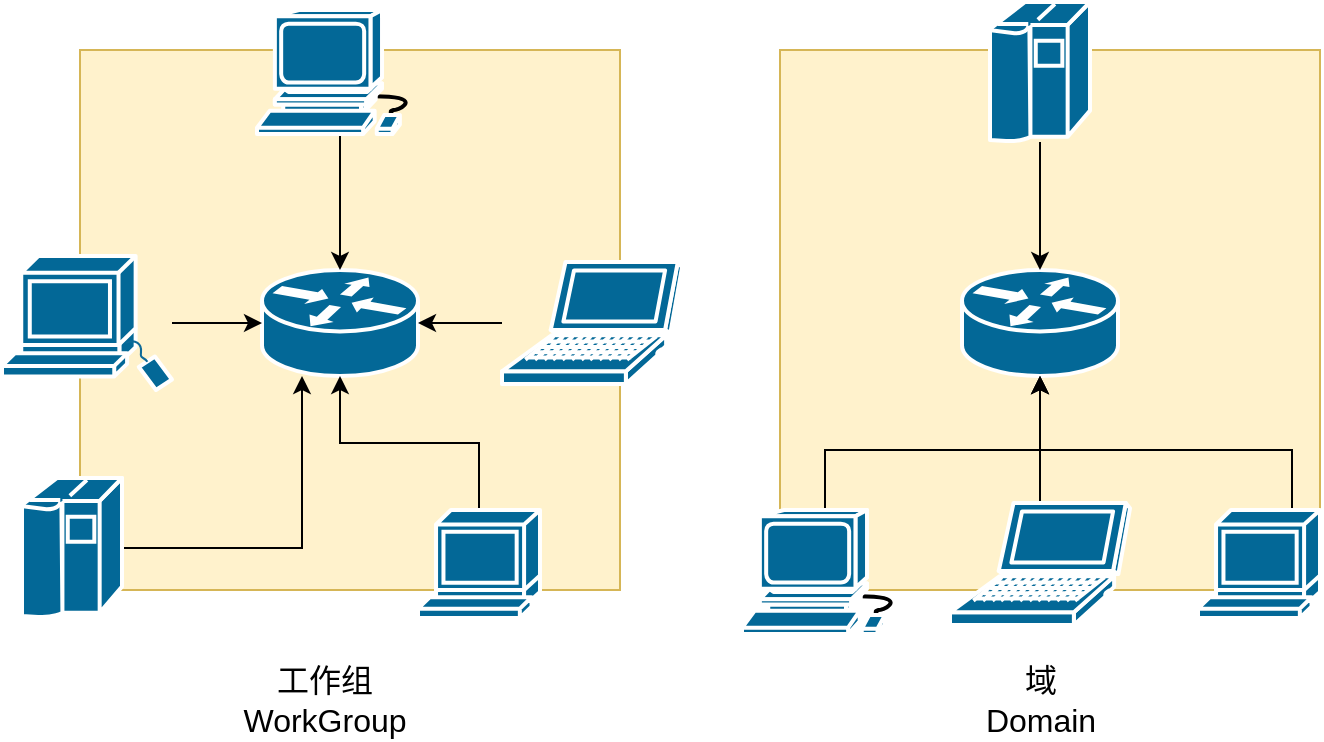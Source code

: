 <mxfile version="12.6.5" type="device"><diagram id="67WB8dhcfDGUW3ALZ5JH" name="第 1 页"><mxGraphModel dx="1422" dy="862" grid="1" gridSize="10" guides="1" tooltips="1" connect="1" arrows="1" fold="1" page="1" pageScale="1" pageWidth="827" pageHeight="1169" math="0" shadow="0"><root><mxCell id="0"/><mxCell id="1" parent="0"/><mxCell id="LahJ2uMK67VkIvrEtWet-16" value="" style="whiteSpace=wrap;html=1;aspect=fixed;fillColor=#fff2cc;strokeColor=#d6b656;" vertex="1" parent="1"><mxGeometry x="149" y="310" width="270" height="270" as="geometry"/></mxCell><mxCell id="LahJ2uMK67VkIvrEtWet-3" value="" style="shape=mxgraph.cisco.routers.router;html=1;pointerEvents=1;dashed=0;fillColor=#036897;strokeColor=#ffffff;strokeWidth=2;verticalLabelPosition=bottom;verticalAlign=top;align=center;outlineConnect=0;" vertex="1" parent="1"><mxGeometry x="240" y="420" width="78" height="53" as="geometry"/></mxCell><mxCell id="LahJ2uMK67VkIvrEtWet-9" style="edgeStyle=orthogonalEdgeStyle;rounded=0;orthogonalLoop=1;jettySize=auto;html=1;" edge="1" parent="1" source="LahJ2uMK67VkIvrEtWet-4" target="LahJ2uMK67VkIvrEtWet-3"><mxGeometry relative="1" as="geometry"/></mxCell><mxCell id="LahJ2uMK67VkIvrEtWet-4" value="" style="shape=mxgraph.cisco.computers_and_peripherals.laptop;html=1;pointerEvents=1;dashed=0;fillColor=#036897;strokeColor=#ffffff;strokeWidth=2;verticalLabelPosition=bottom;verticalAlign=top;align=center;outlineConnect=0;" vertex="1" parent="1"><mxGeometry x="360" y="416" width="90" height="61" as="geometry"/></mxCell><mxCell id="LahJ2uMK67VkIvrEtWet-8" style="edgeStyle=orthogonalEdgeStyle;rounded=0;orthogonalLoop=1;jettySize=auto;html=1;" edge="1" parent="1" source="LahJ2uMK67VkIvrEtWet-5" target="LahJ2uMK67VkIvrEtWet-3"><mxGeometry relative="1" as="geometry"/></mxCell><mxCell id="LahJ2uMK67VkIvrEtWet-5" value="" style="shape=mxgraph.cisco.computers_and_peripherals.terminal;html=1;pointerEvents=1;dashed=0;fillColor=#036897;strokeColor=#ffffff;strokeWidth=2;verticalLabelPosition=bottom;verticalAlign=top;align=center;outlineConnect=0;" vertex="1" parent="1"><mxGeometry x="318" y="540" width="61" height="54" as="geometry"/></mxCell><mxCell id="LahJ2uMK67VkIvrEtWet-10" style="edgeStyle=orthogonalEdgeStyle;rounded=0;orthogonalLoop=1;jettySize=auto;html=1;" edge="1" parent="1" source="LahJ2uMK67VkIvrEtWet-6" target="LahJ2uMK67VkIvrEtWet-3"><mxGeometry relative="1" as="geometry"/></mxCell><mxCell id="LahJ2uMK67VkIvrEtWet-6" value="" style="shape=mxgraph.cisco.computers_and_peripherals.sun_workstation;html=1;pointerEvents=1;dashed=0;fillColor=#036897;strokeColor=#ffffff;strokeWidth=2;verticalLabelPosition=bottom;verticalAlign=top;align=center;outlineConnect=0;" vertex="1" parent="1"><mxGeometry x="110" y="413" width="85" height="67" as="geometry"/></mxCell><mxCell id="LahJ2uMK67VkIvrEtWet-12" style="edgeStyle=orthogonalEdgeStyle;rounded=0;orthogonalLoop=1;jettySize=auto;html=1;" edge="1" parent="1" source="LahJ2uMK67VkIvrEtWet-11" target="LahJ2uMK67VkIvrEtWet-3"><mxGeometry relative="1" as="geometry"/></mxCell><mxCell id="LahJ2uMK67VkIvrEtWet-11" value="" style="shape=mxgraph.cisco.computers_and_peripherals.workstation;html=1;pointerEvents=1;dashed=0;fillColor=#036897;strokeColor=#ffffff;strokeWidth=2;verticalLabelPosition=bottom;verticalAlign=top;align=center;outlineConnect=0;" vertex="1" parent="1"><mxGeometry x="237.5" y="290" width="83" height="62" as="geometry"/></mxCell><mxCell id="LahJ2uMK67VkIvrEtWet-15" style="edgeStyle=orthogonalEdgeStyle;rounded=0;orthogonalLoop=1;jettySize=auto;html=1;" edge="1" parent="1" source="LahJ2uMK67VkIvrEtWet-14" target="LahJ2uMK67VkIvrEtWet-3"><mxGeometry relative="1" as="geometry"><Array as="points"><mxPoint x="260" y="559"/></Array></mxGeometry></mxCell><mxCell id="LahJ2uMK67VkIvrEtWet-14" value="" style="shape=mxgraph.cisco.computers_and_peripherals.ibm_mainframe;html=1;pointerEvents=1;dashed=0;fillColor=#036897;strokeColor=#ffffff;strokeWidth=2;verticalLabelPosition=bottom;verticalAlign=top;align=center;outlineConnect=0;" vertex="1" parent="1"><mxGeometry x="120" y="524" width="50" height="70" as="geometry"/></mxCell><mxCell id="LahJ2uMK67VkIvrEtWet-17" value="工作组&lt;br style=&quot;font-size: 16px;&quot;&gt;WorkGroup" style="text;html=1;align=center;verticalAlign=middle;resizable=0;points=[];autosize=1;fontSize=16;" vertex="1" parent="1"><mxGeometry x="220.5" y="615" width="100" height="40" as="geometry"/></mxCell><mxCell id="LahJ2uMK67VkIvrEtWet-18" value="" style="whiteSpace=wrap;html=1;aspect=fixed;fillColor=#fff2cc;strokeColor=#d6b656;" vertex="1" parent="1"><mxGeometry x="499" y="310" width="270" height="270" as="geometry"/></mxCell><mxCell id="LahJ2uMK67VkIvrEtWet-19" value="" style="shape=mxgraph.cisco.routers.router;html=1;pointerEvents=1;dashed=0;fillColor=#036897;strokeColor=#ffffff;strokeWidth=2;verticalLabelPosition=bottom;verticalAlign=top;align=center;outlineConnect=0;" vertex="1" parent="1"><mxGeometry x="590" y="420" width="78" height="53" as="geometry"/></mxCell><mxCell id="LahJ2uMK67VkIvrEtWet-20" style="edgeStyle=orthogonalEdgeStyle;rounded=0;orthogonalLoop=1;jettySize=auto;html=1;" edge="1" parent="1" source="LahJ2uMK67VkIvrEtWet-21" target="LahJ2uMK67VkIvrEtWet-19"><mxGeometry relative="1" as="geometry"/></mxCell><mxCell id="LahJ2uMK67VkIvrEtWet-21" value="" style="shape=mxgraph.cisco.computers_and_peripherals.laptop;html=1;pointerEvents=1;dashed=0;fillColor=#036897;strokeColor=#ffffff;strokeWidth=2;verticalLabelPosition=bottom;verticalAlign=top;align=center;outlineConnect=0;" vertex="1" parent="1"><mxGeometry x="584" y="536.5" width="90" height="61" as="geometry"/></mxCell><mxCell id="LahJ2uMK67VkIvrEtWet-22" style="edgeStyle=orthogonalEdgeStyle;rounded=0;orthogonalLoop=1;jettySize=auto;html=1;" edge="1" parent="1" source="LahJ2uMK67VkIvrEtWet-23" target="LahJ2uMK67VkIvrEtWet-19"><mxGeometry relative="1" as="geometry"><Array as="points"><mxPoint x="755" y="510"/><mxPoint x="629" y="510"/></Array></mxGeometry></mxCell><mxCell id="LahJ2uMK67VkIvrEtWet-23" value="" style="shape=mxgraph.cisco.computers_and_peripherals.terminal;html=1;pointerEvents=1;dashed=0;fillColor=#036897;strokeColor=#ffffff;strokeWidth=2;verticalLabelPosition=bottom;verticalAlign=top;align=center;outlineConnect=0;" vertex="1" parent="1"><mxGeometry x="708" y="540" width="61" height="54" as="geometry"/></mxCell><mxCell id="LahJ2uMK67VkIvrEtWet-26" style="edgeStyle=orthogonalEdgeStyle;rounded=0;orthogonalLoop=1;jettySize=auto;html=1;" edge="1" parent="1" source="LahJ2uMK67VkIvrEtWet-27" target="LahJ2uMK67VkIvrEtWet-19"><mxGeometry relative="1" as="geometry"><Array as="points"><mxPoint x="522" y="510"/><mxPoint x="629" y="510"/></Array></mxGeometry></mxCell><mxCell id="LahJ2uMK67VkIvrEtWet-27" value="" style="shape=mxgraph.cisco.computers_and_peripherals.workstation;html=1;pointerEvents=1;dashed=0;fillColor=#036897;strokeColor=#ffffff;strokeWidth=2;verticalLabelPosition=bottom;verticalAlign=top;align=center;outlineConnect=0;" vertex="1" parent="1"><mxGeometry x="480" y="540" width="83" height="62" as="geometry"/></mxCell><mxCell id="LahJ2uMK67VkIvrEtWet-31" style="edgeStyle=orthogonalEdgeStyle;rounded=0;orthogonalLoop=1;jettySize=auto;html=1;fontSize=16;" edge="1" parent="1" source="LahJ2uMK67VkIvrEtWet-29" target="LahJ2uMK67VkIvrEtWet-19"><mxGeometry relative="1" as="geometry"/></mxCell><mxCell id="LahJ2uMK67VkIvrEtWet-29" value="" style="shape=mxgraph.cisco.computers_and_peripherals.ibm_mainframe;html=1;pointerEvents=1;dashed=0;fillColor=#036897;strokeColor=#ffffff;strokeWidth=2;verticalLabelPosition=bottom;verticalAlign=top;align=center;outlineConnect=0;" vertex="1" parent="1"><mxGeometry x="604" y="286" width="50" height="70" as="geometry"/></mxCell><mxCell id="LahJ2uMK67VkIvrEtWet-30" value="域&lt;br style=&quot;font-size: 16px&quot;&gt;Domain" style="text;html=1;align=center;verticalAlign=middle;resizable=0;points=[];autosize=1;fontSize=16;" vertex="1" parent="1"><mxGeometry x="594" y="615" width="70" height="40" as="geometry"/></mxCell></root></mxGraphModel></diagram></mxfile>